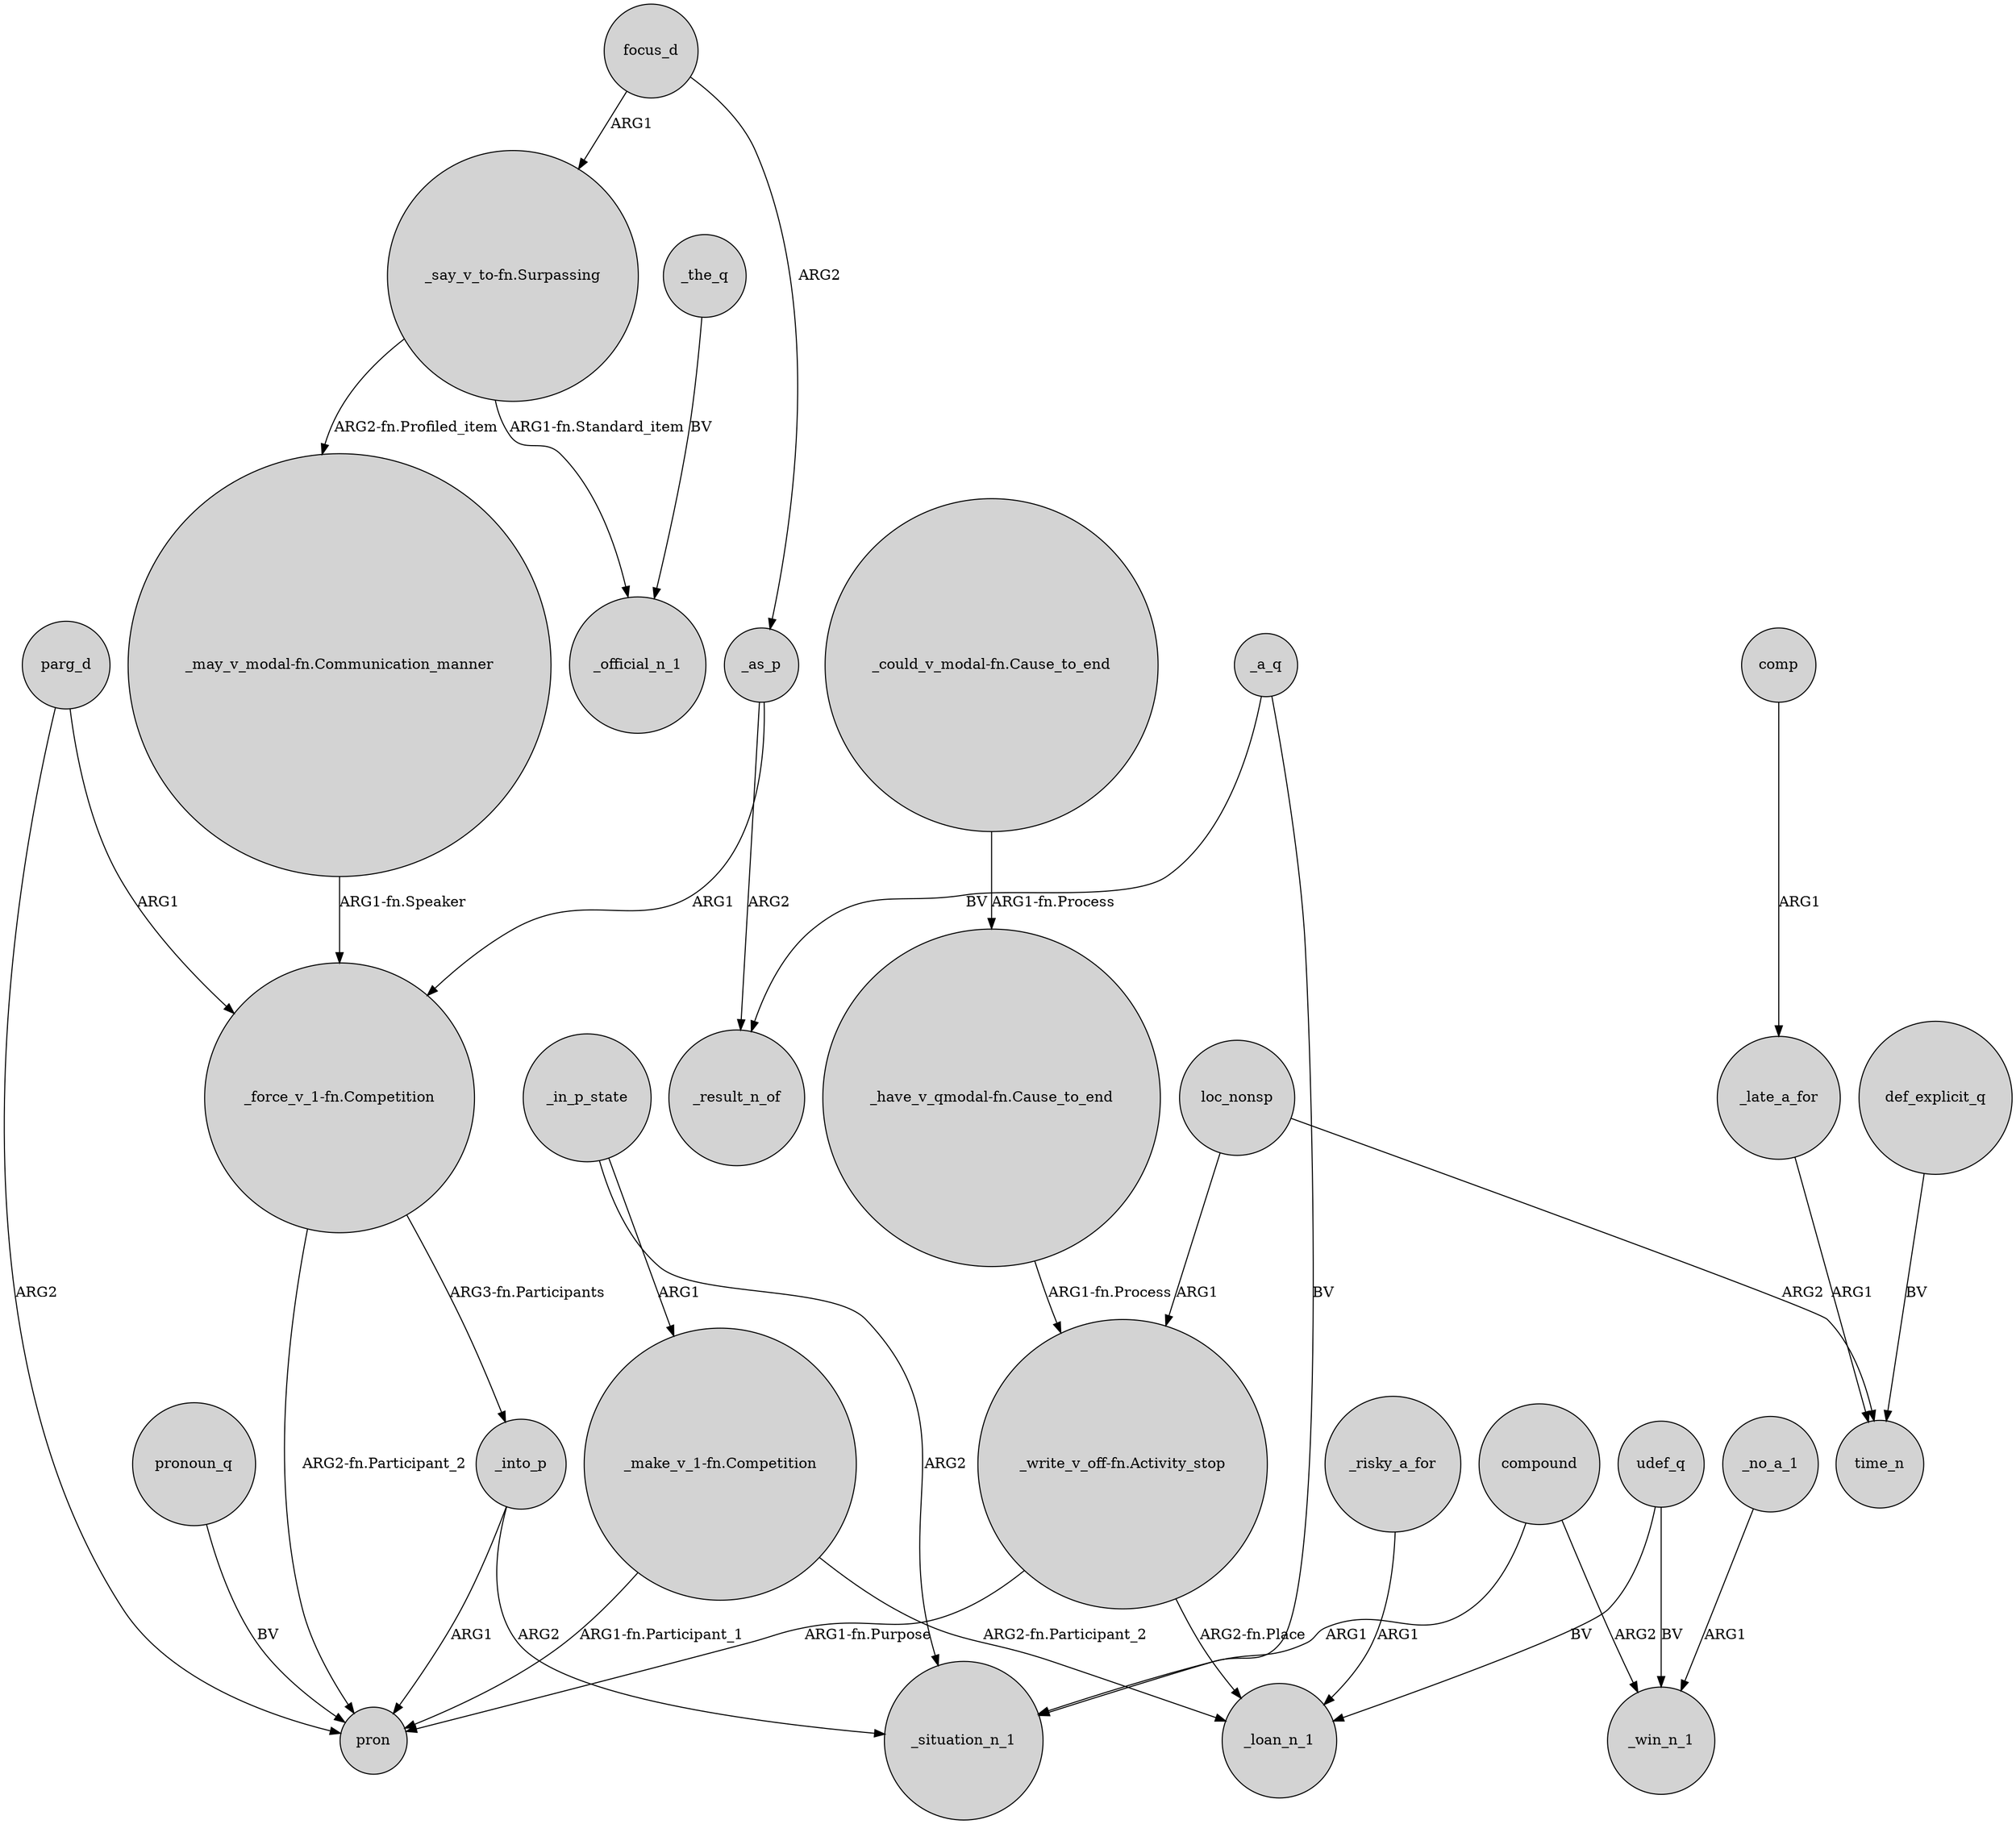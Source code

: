 digraph {
	node [shape=circle style=filled]
	"_have_v_qmodal-fn.Cause_to_end" -> "_write_v_off-fn.Activity_stop" [label="ARG1-fn.Process"]
	"_force_v_1-fn.Competition" -> _into_p [label="ARG3-fn.Participants"]
	_as_p -> "_force_v_1-fn.Competition" [label=ARG1]
	_in_p_state -> "_make_v_1-fn.Competition" [label=ARG1]
	_into_p -> pron [label=ARG1]
	udef_q -> _loan_n_1 [label=BV]
	parg_d -> pron [label=ARG2]
	compound -> _situation_n_1 [label=ARG1]
	compound -> _win_n_1 [label=ARG2]
	"_make_v_1-fn.Competition" -> _loan_n_1 [label="ARG2-fn.Participant_2"]
	pronoun_q -> pron [label=BV]
	_into_p -> _situation_n_1 [label=ARG2]
	_a_q -> _situation_n_1 [label=BV]
	_as_p -> _result_n_of [label=ARG2]
	_risky_a_for -> _loan_n_1 [label=ARG1]
	"_could_v_modal-fn.Cause_to_end" -> "_have_v_qmodal-fn.Cause_to_end" [label="ARG1-fn.Process"]
	_late_a_for -> time_n [label=ARG1]
	comp -> _late_a_for [label=ARG1]
	"_make_v_1-fn.Competition" -> pron [label="ARG1-fn.Participant_1"]
	_in_p_state -> _situation_n_1 [label=ARG2]
	_no_a_1 -> _win_n_1 [label=ARG1]
	"_write_v_off-fn.Activity_stop" -> pron [label="ARG1-fn.Purpose"]
	_a_q -> _result_n_of [label=BV]
	"_force_v_1-fn.Competition" -> pron [label="ARG2-fn.Participant_2"]
	focus_d -> "_say_v_to-fn.Surpassing" [label=ARG1]
	def_explicit_q -> time_n [label=BV]
	udef_q -> _win_n_1 [label=BV]
	loc_nonsp -> time_n [label=ARG2]
	focus_d -> _as_p [label=ARG2]
	"_write_v_off-fn.Activity_stop" -> _loan_n_1 [label="ARG2-fn.Place"]
	"_say_v_to-fn.Surpassing" -> "_may_v_modal-fn.Communication_manner" [label="ARG2-fn.Profiled_item"]
	parg_d -> "_force_v_1-fn.Competition" [label=ARG1]
	loc_nonsp -> "_write_v_off-fn.Activity_stop" [label=ARG1]
	_the_q -> _official_n_1 [label=BV]
	"_may_v_modal-fn.Communication_manner" -> "_force_v_1-fn.Competition" [label="ARG1-fn.Speaker"]
	"_say_v_to-fn.Surpassing" -> _official_n_1 [label="ARG1-fn.Standard_item"]
}
